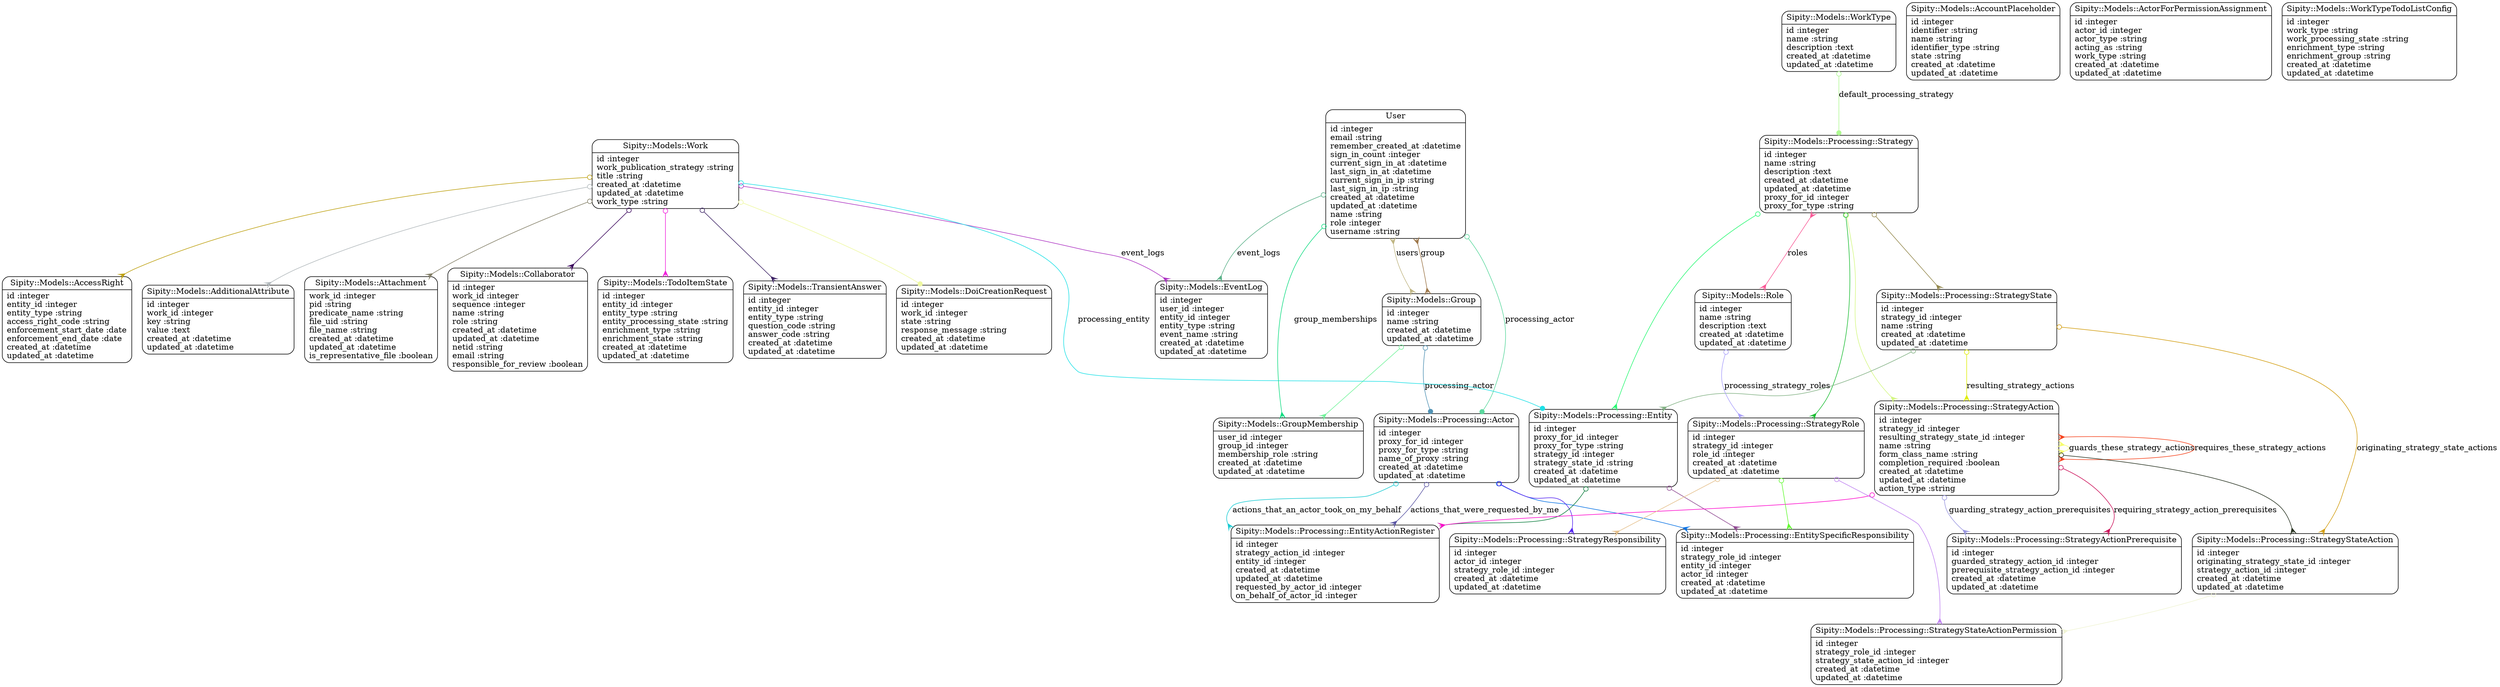 digraph models_diagram {
	graph[overlap=false, splines=true]
	"Sipity::Models::AccessRight" [shape=Mrecord, label="{Sipity::Models::AccessRight|id :integer\lentity_id :integer\lentity_type :string\laccess_right_code :string\lenforcement_start_date :date\lenforcement_end_date :date\lcreated_at :datetime\lupdated_at :datetime\l}"]
	"Sipity::Models::AccountPlaceholder" [shape=Mrecord, label="{Sipity::Models::AccountPlaceholder|id :integer\lidentifier :string\lname :string\lidentifier_type :string\lstate :string\lcreated_at :datetime\lupdated_at :datetime\l}"]
	"Sipity::Models::ActorForPermissionAssignment" [shape=Mrecord, label="{Sipity::Models::ActorForPermissionAssignment|id :integer\lactor_id :integer\lactor_type :string\lacting_as :string\lwork_type :string\lcreated_at :datetime\lupdated_at :datetime\l}"]
	"Sipity::Models::AdditionalAttribute" [shape=Mrecord, label="{Sipity::Models::AdditionalAttribute|id :integer\lwork_id :integer\lkey :string\lvalue :text\lcreated_at :datetime\lupdated_at :datetime\l}"]
	"Sipity::Models::Attachment" [shape=Mrecord, label="{Sipity::Models::Attachment|work_id :integer\lpid :string\lpredicate_name :string\lfile_uid :string\lfile_name :string\lcreated_at :datetime\lupdated_at :datetime\lis_representative_file :boolean\l}"]
	"Sipity::Models::Collaborator" [shape=Mrecord, label="{Sipity::Models::Collaborator|id :integer\lwork_id :integer\lsequence :integer\lname :string\lrole :string\lcreated_at :datetime\lupdated_at :datetime\lnetid :string\lemail :string\lresponsible_for_review :boolean\l}"]
	"Sipity::Models::DoiCreationRequest" [shape=Mrecord, label="{Sipity::Models::DoiCreationRequest|id :integer\lwork_id :integer\lstate :string\lresponse_message :string\lcreated_at :datetime\lupdated_at :datetime\l}"]
	"Sipity::Models::EventLog" [shape=Mrecord, label="{Sipity::Models::EventLog|id :integer\luser_id :integer\lentity_id :integer\lentity_type :string\levent_name :string\lcreated_at :datetime\lupdated_at :datetime\l}"]
	"Sipity::Models::Group" [shape=Mrecord, label="{Sipity::Models::Group|id :integer\lname :string\lcreated_at :datetime\lupdated_at :datetime\l}"]
	"Sipity::Models::GroupMembership" [shape=Mrecord, label="{Sipity::Models::GroupMembership|user_id :integer\lgroup_id :integer\lmembership_role :string\lcreated_at :datetime\lupdated_at :datetime\l}"]
	"Sipity::Models::Processing::Actor" [shape=Mrecord, label="{Sipity::Models::Processing::Actor|id :integer\lproxy_for_id :integer\lproxy_for_type :string\lname_of_proxy :string\lcreated_at :datetime\lupdated_at :datetime\l}"]
	"Sipity::Models::Processing::Entity" [shape=Mrecord, label="{Sipity::Models::Processing::Entity|id :integer\lproxy_for_id :integer\lproxy_for_type :string\lstrategy_id :integer\lstrategy_state_id :string\lcreated_at :datetime\lupdated_at :datetime\l}"]
	"Sipity::Models::Processing::EntityActionRegister" [shape=Mrecord, label="{Sipity::Models::Processing::EntityActionRegister|id :integer\lstrategy_action_id :integer\lentity_id :integer\lcreated_at :datetime\lupdated_at :datetime\lrequested_by_actor_id :integer\lon_behalf_of_actor_id :integer\l}"]
	"Sipity::Models::Processing::EntitySpecificResponsibility" [shape=Mrecord, label="{Sipity::Models::Processing::EntitySpecificResponsibility|id :integer\lstrategy_role_id :integer\lentity_id :integer\lactor_id :integer\lcreated_at :datetime\lupdated_at :datetime\l}"]
	"Sipity::Models::Processing::Strategy" [shape=Mrecord, label="{Sipity::Models::Processing::Strategy|id :integer\lname :string\ldescription :text\lcreated_at :datetime\lupdated_at :datetime\lproxy_for_id :integer\lproxy_for_type :string\l}"]
	"Sipity::Models::Processing::StrategyAction" [shape=Mrecord, label="{Sipity::Models::Processing::StrategyAction|id :integer\lstrategy_id :integer\lresulting_strategy_state_id :integer\lname :string\lform_class_name :string\lcompletion_required :boolean\lcreated_at :datetime\lupdated_at :datetime\laction_type :string\l}"]
	"Sipity::Models::Processing::StrategyActionPrerequisite" [shape=Mrecord, label="{Sipity::Models::Processing::StrategyActionPrerequisite|id :integer\lguarded_strategy_action_id :integer\lprerequisite_strategy_action_id :integer\lcreated_at :datetime\lupdated_at :datetime\l}"]
	"Sipity::Models::Processing::StrategyResponsibility" [shape=Mrecord, label="{Sipity::Models::Processing::StrategyResponsibility|id :integer\lactor_id :integer\lstrategy_role_id :integer\lcreated_at :datetime\lupdated_at :datetime\l}"]
	"Sipity::Models::Processing::StrategyRole" [shape=Mrecord, label="{Sipity::Models::Processing::StrategyRole|id :integer\lstrategy_id :integer\lrole_id :integer\lcreated_at :datetime\lupdated_at :datetime\l}"]
	"Sipity::Models::Processing::StrategyState" [shape=Mrecord, label="{Sipity::Models::Processing::StrategyState|id :integer\lstrategy_id :integer\lname :string\lcreated_at :datetime\lupdated_at :datetime\l}"]
	"Sipity::Models::Processing::StrategyStateAction" [shape=Mrecord, label="{Sipity::Models::Processing::StrategyStateAction|id :integer\loriginating_strategy_state_id :integer\lstrategy_action_id :integer\lcreated_at :datetime\lupdated_at :datetime\l}"]
	"Sipity::Models::Processing::StrategyStateActionPermission" [shape=Mrecord, label="{Sipity::Models::Processing::StrategyStateActionPermission|id :integer\lstrategy_role_id :integer\lstrategy_state_action_id :integer\lcreated_at :datetime\lupdated_at :datetime\l}"]
	"Sipity::Models::Role" [shape=Mrecord, label="{Sipity::Models::Role|id :integer\lname :string\ldescription :text\lcreated_at :datetime\lupdated_at :datetime\l}"]
	"Sipity::Models::TodoItemState" [shape=Mrecord, label="{Sipity::Models::TodoItemState|id :integer\lentity_id :integer\lentity_type :string\lentity_processing_state :string\lenrichment_type :string\lenrichment_state :string\lcreated_at :datetime\lupdated_at :datetime\l}"]
	"Sipity::Models::TransientAnswer" [shape=Mrecord, label="{Sipity::Models::TransientAnswer|id :integer\lentity_id :integer\lentity_type :string\lquestion_code :string\lanswer_code :string\lcreated_at :datetime\lupdated_at :datetime\l}"]
	"Sipity::Models::Work" [shape=Mrecord, label="{Sipity::Models::Work|id :integer\lwork_publication_strategy :string\ltitle :string\lcreated_at :datetime\lupdated_at :datetime\lwork_type :string\l}"]
	"Sipity::Models::WorkType" [shape=Mrecord, label="{Sipity::Models::WorkType|id :integer\lname :string\ldescription :text\lcreated_at :datetime\lupdated_at :datetime\l}"]
	"Sipity::Models::WorkTypeTodoListConfig" [shape=Mrecord, label="{Sipity::Models::WorkTypeTodoListConfig|id :integer\lwork_type :string\lwork_processing_state :string\lenrichment_type :string\lenrichment_group :string\lcreated_at :datetime\lupdated_at :datetime\l}"]
	"User" [shape=Mrecord, label="{User|id :integer\lemail :string\lremember_created_at :datetime\lsign_in_count :integer\lcurrent_sign_in_at :datetime\llast_sign_in_at :datetime\lcurrent_sign_in_ip :string\llast_sign_in_ip :string\lcreated_at :datetime\lupdated_at :datetime\lname :string\lrole :integer\lusername :string\l}"]
	"Sipity::Models::Group" -> "Sipity::Models::GroupMembership" [arrowtail=odot, arrowhead=crow, dir=both color="#72F39B"]
	"Sipity::Models::Group" -> "User" [label="users", arrowtail=crow, arrowhead=crow, dir=both color="#C0B684"]
	"Sipity::Models::Group" -> "Sipity::Models::Processing::Actor" [label="processing_actor", arrowtail=odot, arrowhead=dot, dir=both color="#5293B5"]
	"Sipity::Models::Processing::Actor" -> "Sipity::Models::Processing::StrategyResponsibility" [arrowtail=odot, arrowhead=crow, dir=both color="#5323F1"]
	"Sipity::Models::Processing::Actor" -> "Sipity::Models::Processing::EntitySpecificResponsibility" [arrowtail=odot, arrowhead=crow, dir=both color="#0672E4"]
	"Sipity::Models::Processing::Actor" -> "Sipity::Models::Processing::EntityActionRegister" [label="actions_that_were_requested_by_me", arrowtail=odot, arrowhead=crow, dir=both color="#5B56A4"]
	"Sipity::Models::Processing::Actor" -> "Sipity::Models::Processing::EntityActionRegister" [label="actions_that_an_actor_took_on_my_behalf", arrowtail=odot, arrowhead=crow, dir=both color="#18CBD3"]
	"Sipity::Models::Processing::Entity" -> "Sipity::Models::Processing::EntityActionRegister" [arrowtail=odot, arrowhead=crow, dir=both color="#0C7E3E"]
	"Sipity::Models::Processing::Entity" -> "Sipity::Models::Processing::EntitySpecificResponsibility" [arrowtail=odot, arrowhead=crow, dir=both color="#904A93"]
	"Sipity::Models::Processing::Strategy" -> "Sipity::Models::Processing::Entity" [arrowtail=odot, arrowhead=crow, dir=both color="#27F872"]
	"Sipity::Models::Processing::Strategy" -> "Sipity::Models::Processing::StrategyState" [arrowtail=odot, arrowhead=crow, dir=both color="#93874C"]
	"Sipity::Models::Processing::Strategy" -> "Sipity::Models::Processing::StrategyAction" [arrowtail=odot, arrowhead=crow, dir=both color="#D4F783"]
	"Sipity::Models::Processing::Strategy" -> "Sipity::Models::Processing::StrategyRole" [arrowtail=odot, arrowhead=crow, dir=both color="#1BBD33"]
	"Sipity::Models::Processing::Strategy" -> "Sipity::Models::Role" [label="roles", arrowtail=crow, arrowhead=crow, dir=both color="#F95996"]
	"Sipity::Models::Processing::StrategyAction" -> "Sipity::Models::Processing::EntityActionRegister" [arrowtail=odot, arrowhead=crow, dir=both color="#FD04CC"]
	"Sipity::Models::Processing::StrategyAction" -> "Sipity::Models::Processing::StrategyStateAction" [arrowtail=odot, arrowhead=crow, dir=both color="#273220"]
	"Sipity::Models::Processing::StrategyAction" -> "Sipity::Models::Processing::StrategyActionPrerequisite" [label="guarding_strategy_action_prerequisites", arrowtail=odot, arrowhead=crow, dir=both color="#9B98E0"]
	"Sipity::Models::Processing::StrategyAction" -> "Sipity::Models::Processing::StrategyActionPrerequisite" [label="requiring_strategy_action_prerequisites", arrowtail=odot, arrowhead=crow, dir=both color="#CB1059"]
	"Sipity::Models::Processing::StrategyAction" -> "Sipity::Models::Processing::StrategyAction" [label="guards_these_strategy_actions", arrowtail=crow, arrowhead=crow, dir=both color="#F6FE6D"]
	"Sipity::Models::Processing::StrategyAction" -> "Sipity::Models::Processing::StrategyAction" [label="requires_these_strategy_actions", arrowtail=crow, arrowhead=crow, dir=both color="#F5421C"]
	"Sipity::Models::Processing::StrategyRole" -> "Sipity::Models::Processing::StrategyResponsibility" [arrowtail=odot, arrowhead=crow, dir=both color="#E5C08C"]
	"Sipity::Models::Processing::StrategyRole" -> "Sipity::Models::Processing::StrategyStateActionPermission" [arrowtail=odot, arrowhead=crow, dir=both color="#C084F1"]
	"Sipity::Models::Processing::StrategyRole" -> "Sipity::Models::Processing::EntitySpecificResponsibility" [arrowtail=odot, arrowhead=crow, dir=both color="#61FA2F"]
	"Sipity::Models::Processing::StrategyState" -> "Sipity::Models::Processing::StrategyStateAction" [label="originating_strategy_state_actions", arrowtail=odot, arrowhead=crow, dir=both color="#D29D0F"]
	"Sipity::Models::Processing::StrategyState" -> "Sipity::Models::Processing::StrategyAction" [label="resulting_strategy_actions", arrowtail=odot, arrowhead=crow, dir=both color="#DFED08"]
	"Sipity::Models::Processing::StrategyState" -> "Sipity::Models::Processing::Entity" [arrowtail=odot, arrowhead=crow, dir=both color="#83B285"]
	"Sipity::Models::Processing::StrategyStateAction" -> "Sipity::Models::Processing::StrategyStateActionPermission" [arrowtail=odot, arrowhead=crow, dir=both color="#F0F4D4"]
	"Sipity::Models::Role" -> "Sipity::Models::Processing::StrategyRole" [label="processing_strategy_roles", arrowtail=odot, arrowhead=crow, dir=both color="#AAA1FB"]
	"Sipity::Models::Work" -> "Sipity::Models::Collaborator" [arrowtail=odot, arrowhead=crow, dir=both color="#3A055C"]
	"Sipity::Models::Work" -> "Sipity::Models::AdditionalAttribute" [arrowtail=odot, arrowhead=crow, dir=both color="#B2B9BC"]
	"Sipity::Models::Work" -> "Sipity::Models::Attachment" [arrowtail=odot, arrowhead=crow, dir=both color="#837F67"]
	"Sipity::Models::Work" -> "Sipity::Models::DoiCreationRequest" [arrowtail=odot, arrowhead=dot, dir=both color="#EEF8A2"]
	"Sipity::Models::Work" -> "Sipity::Models::AccessRight" [arrowtail=odot, arrowhead=crow, dir=both color="#BDA00F"]
	"Sipity::Models::Work" -> "Sipity::Models::TodoItemState" [arrowtail=odot, arrowhead=crow, dir=both color="#F11FDC"]
	"Sipity::Models::Work" -> "Sipity::Models::TransientAnswer" [arrowtail=odot, arrowhead=crow, dir=both color="#3D2365"]
	"Sipity::Models::Work" -> "Sipity::Models::EventLog" [label="event_logs", arrowtail=odot, arrowhead=crow, dir=both color="#AD34C3"]
	"Sipity::Models::Work" -> "Sipity::Models::Processing::Entity" [label="processing_entity", arrowtail=odot, arrowhead=dot, dir=both color="#1EE0E6"]
	"Sipity::Models::WorkType" -> "Sipity::Models::Processing::Strategy" [label="default_processing_strategy", arrowtail=odot, arrowhead=dot, dir=both color="#AEF991"]
	"User" -> "Sipity::Models::GroupMembership" [label="group_memberships", arrowtail=odot, arrowhead=crow, dir=both color="#10DC82"]
	"User" -> "Sipity::Models::Group" [label="group", arrowtail=crow, arrowhead=crow, dir=both color="#9D774A"]
	"User" -> "Sipity::Models::Processing::Actor" [label="processing_actor", arrowtail=odot, arrowhead=dot, dir=both color="#5AD79D"]
	"User" -> "Sipity::Models::EventLog" [label="event_logs", arrowtail=odot, arrowhead=crow, dir=both color="#5BB189"]
}
